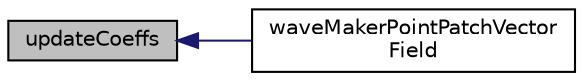 digraph "updateCoeffs"
{
  bgcolor="transparent";
  edge [fontname="Helvetica",fontsize="10",labelfontname="Helvetica",labelfontsize="10"];
  node [fontname="Helvetica",fontsize="10",shape=record];
  rankdir="LR";
  Node1 [label="updateCoeffs",height=0.2,width=0.4,color="black", fillcolor="grey75", style="filled" fontcolor="black"];
  Node1 -> Node2 [dir="back",color="midnightblue",fontsize="10",style="solid",fontname="Helvetica"];
  Node2 [label="waveMakerPointPatchVector\lField",height=0.2,width=0.4,color="black",URL="$classFoam_1_1waveMakerPointPatchVectorField.html#a730207027c1718aff858d9a413d5fa90",tooltip="Construct by mapping given patchField&lt;vector&gt; onto a new patch. "];
}
